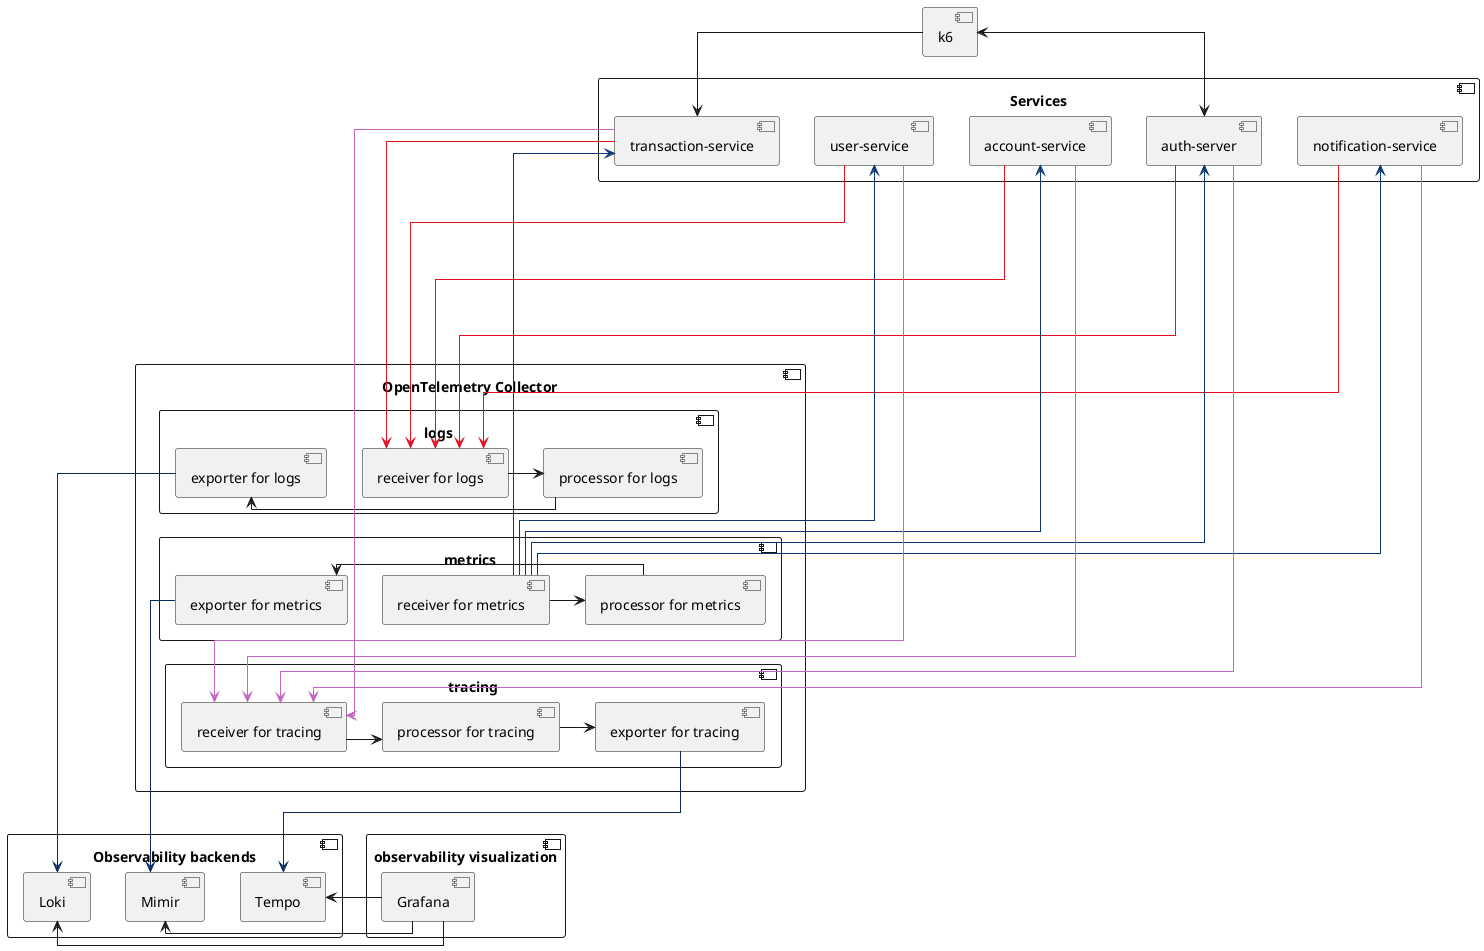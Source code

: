 @startuml
skinparam linetype polyline
skinparam linetype ortho
component "Services" {
    [user-service]
    [account-service]
    [notification-service]
    [transaction-service]
    [auth-server]
}

component "OpenTelemetry Collector" {
    component "logs" {
        [receiver for logs] -> [processor for logs]
        [processor for logs] -> [exporter for logs]
    }

    component "metrics" {
        [receiver for metrics] -> [processor for metrics]
        [processor for metrics] -> [exporter for metrics]
    }

    component "tracing" {
        [receiver for tracing] -> [processor for tracing]
        [processor for tracing] -> [exporter for tracing]
    }

    [receiver for logs] -[hidden]-> [receiver for metrics]
    [receiver for metrics] -[hidden]-> [receiver for tracing]

    [user-service] --[#e60e20]---> [receiver for logs]
    [account-service] --[#e60e20]---> [receiver for logs]
    [notification-service] --[#e60e20]---> [receiver for logs]
    [transaction-service] --[#e60e20]---> [receiver for logs]
    [auth-server] --[#e60e20]---> [receiver for logs]

    [user-service] <--[#0e3473]--- [receiver for metrics]
    [account-service] <--[#0e3473]--- [receiver for metrics]
    [notification-service] <--[#0e3473]--- [receiver for metrics]
    [transaction-service] <--[#0e3473]--- [receiver for metrics]
    [auth-server] <--[#0e3473]--- [receiver for metrics]

    [user-service] --[#c366c2]---> [receiver for tracing]
    [account-service] --[#c366c2]---> [receiver for tracing]
    [notification-service] --[#c366c2]---> [receiver for tracing]
    [transaction-service] --[#c366c2]---> [receiver for tracing]
    [auth-server] --[#c366c2]---> [receiver for tracing]
}

component "Observability backends" {
    [Loki]
    [Mimir]
    [Tempo]

    [exporter for logs] --[#082b60]-> [Loki]
    [exporter for metrics] --[#082b60]-> [Mimir]
    [exporter for tracing] --[#082b60]-> [Tempo]
}

component "observability visualization" {
    [Grafana]
}

[k6]

[k6] <--> [auth-server]
[k6] --> [transaction-service]

[Loki] <- [Grafana]
[Mimir] <- [Grafana]
[Tempo] <- [Grafana]

@enduml

